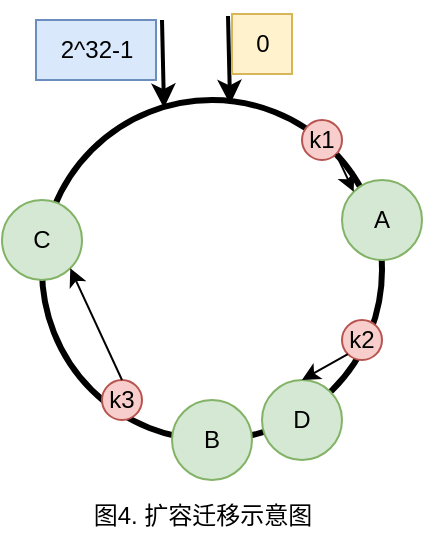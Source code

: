 <mxfile version="21.2.8" type="device">
  <diagram name="第 1 页" id="mUVo63RHdivYxhEqdBZR">
    <mxGraphModel dx="797" dy="504" grid="1" gridSize="10" guides="1" tooltips="1" connect="1" arrows="1" fold="1" page="1" pageScale="1" pageWidth="827" pageHeight="1169" math="0" shadow="0">
      <root>
        <mxCell id="0" />
        <mxCell id="1" parent="0" />
        <mxCell id="Ywd4gSuSzT6GRjvdmcC7-2" value="" style="ellipse;whiteSpace=wrap;html=1;aspect=fixed;strokeWidth=3;" parent="1" vertex="1">
          <mxGeometry x="320" y="240" width="170" height="170" as="geometry" />
        </mxCell>
        <mxCell id="Ywd4gSuSzT6GRjvdmcC7-3" value="" style="endArrow=classic;html=1;rounded=0;entryX=0.712;entryY=0.024;entryDx=0;entryDy=0;entryPerimeter=0;strokeWidth=2;" parent="1" edge="1">
          <mxGeometry width="50" height="50" relative="1" as="geometry">
            <mxPoint x="413" y="198" as="sourcePoint" />
            <mxPoint x="414.04" y="242.08" as="targetPoint" />
          </mxGeometry>
        </mxCell>
        <mxCell id="Ywd4gSuSzT6GRjvdmcC7-4" value="" style="endArrow=classic;html=1;rounded=0;entryX=0.712;entryY=0.024;entryDx=0;entryDy=0;entryPerimeter=0;strokeWidth=2;" parent="1" edge="1">
          <mxGeometry width="50" height="50" relative="1" as="geometry">
            <mxPoint x="380" y="200" as="sourcePoint" />
            <mxPoint x="381" y="244" as="targetPoint" />
          </mxGeometry>
        </mxCell>
        <mxCell id="Ywd4gSuSzT6GRjvdmcC7-5" value="0" style="text;html=1;align=center;verticalAlign=middle;resizable=0;points=[];autosize=1;strokeColor=#d6b656;fillColor=#fff2cc;" parent="1" vertex="1">
          <mxGeometry x="415" y="197" width="30" height="30" as="geometry" />
        </mxCell>
        <mxCell id="Ywd4gSuSzT6GRjvdmcC7-6" value="2^32-1" style="text;html=1;align=center;verticalAlign=middle;resizable=0;points=[];autosize=1;strokeColor=#6c8ebf;fillColor=#dae8fc;" parent="1" vertex="1">
          <mxGeometry x="317" y="200" width="60" height="30" as="geometry" />
        </mxCell>
        <mxCell id="Ywd4gSuSzT6GRjvdmcC7-8" value="图4. 扩容迁移示意图" style="text;html=1;align=center;verticalAlign=middle;resizable=0;points=[];autosize=1;strokeColor=none;fillColor=none;" parent="1" vertex="1">
          <mxGeometry x="335" y="433" width="130" height="30" as="geometry" />
        </mxCell>
        <mxCell id="Ywd4gSuSzT6GRjvdmcC7-9" value="A" style="ellipse;whiteSpace=wrap;html=1;aspect=fixed;fillColor=#d5e8d4;strokeColor=#82b366;" parent="1" vertex="1">
          <mxGeometry x="470" y="280" width="40" height="40" as="geometry" />
        </mxCell>
        <mxCell id="Ywd4gSuSzT6GRjvdmcC7-10" value="B" style="ellipse;whiteSpace=wrap;html=1;aspect=fixed;fillColor=#d5e8d4;strokeColor=#82b366;" parent="1" vertex="1">
          <mxGeometry x="385" y="390" width="40" height="40" as="geometry" />
        </mxCell>
        <mxCell id="Ywd4gSuSzT6GRjvdmcC7-11" value="C" style="ellipse;whiteSpace=wrap;html=1;aspect=fixed;fillColor=#d5e8d4;strokeColor=#82b366;" parent="1" vertex="1">
          <mxGeometry x="300" y="290" width="40" height="40" as="geometry" />
        </mxCell>
        <mxCell id="Zvc4aNkjaInRg9AxDZbE-1" value="k1" style="ellipse;whiteSpace=wrap;html=1;aspect=fixed;fillColor=#f8cecc;strokeColor=#b85450;" parent="1" vertex="1">
          <mxGeometry x="450" y="250" width="20" height="20" as="geometry" />
        </mxCell>
        <mxCell id="Zvc4aNkjaInRg9AxDZbE-2" value="" style="endArrow=classic;html=1;rounded=0;exitX=1;exitY=1;exitDx=0;exitDy=0;entryX=0;entryY=0;entryDx=0;entryDy=0;" parent="1" source="Zvc4aNkjaInRg9AxDZbE-1" target="Ywd4gSuSzT6GRjvdmcC7-9" edge="1">
          <mxGeometry width="50" height="50" relative="1" as="geometry">
            <mxPoint x="340" y="350" as="sourcePoint" />
            <mxPoint x="390" y="300" as="targetPoint" />
          </mxGeometry>
        </mxCell>
        <mxCell id="Zvc4aNkjaInRg9AxDZbE-3" value="k2" style="ellipse;whiteSpace=wrap;html=1;aspect=fixed;fillColor=#f8cecc;strokeColor=#b85450;" parent="1" vertex="1">
          <mxGeometry x="470" y="350" width="20" height="20" as="geometry" />
        </mxCell>
        <mxCell id="Zvc4aNkjaInRg9AxDZbE-5" value="k3" style="ellipse;whiteSpace=wrap;html=1;aspect=fixed;fillColor=#f8cecc;strokeColor=#b85450;" parent="1" vertex="1">
          <mxGeometry x="350" y="380" width="20" height="20" as="geometry" />
        </mxCell>
        <mxCell id="Zvc4aNkjaInRg9AxDZbE-6" value="" style="endArrow=classic;html=1;rounded=0;exitX=0.5;exitY=0;exitDx=0;exitDy=0;entryX=1;entryY=1;entryDx=0;entryDy=0;" parent="1" source="Zvc4aNkjaInRg9AxDZbE-5" target="Ywd4gSuSzT6GRjvdmcC7-11" edge="1">
          <mxGeometry width="50" height="50" relative="1" as="geometry">
            <mxPoint x="404" y="321" as="sourcePoint" />
            <mxPoint x="350" y="350" as="targetPoint" />
          </mxGeometry>
        </mxCell>
        <mxCell id="g8A_M4W0pSroSyxbjOqy-1" value="D" style="ellipse;whiteSpace=wrap;html=1;aspect=fixed;fillColor=#d5e8d4;strokeColor=#82b366;" vertex="1" parent="1">
          <mxGeometry x="430" y="380" width="40" height="40" as="geometry" />
        </mxCell>
        <mxCell id="g8A_M4W0pSroSyxbjOqy-2" value="" style="endArrow=classic;html=1;rounded=0;exitX=0;exitY=1;exitDx=0;exitDy=0;entryX=0.5;entryY=0;entryDx=0;entryDy=0;" edge="1" parent="1" source="Zvc4aNkjaInRg9AxDZbE-3" target="g8A_M4W0pSroSyxbjOqy-1">
          <mxGeometry width="50" height="50" relative="1" as="geometry">
            <mxPoint x="427" y="330" as="sourcePoint" />
            <mxPoint x="401" y="274" as="targetPoint" />
          </mxGeometry>
        </mxCell>
      </root>
    </mxGraphModel>
  </diagram>
</mxfile>

